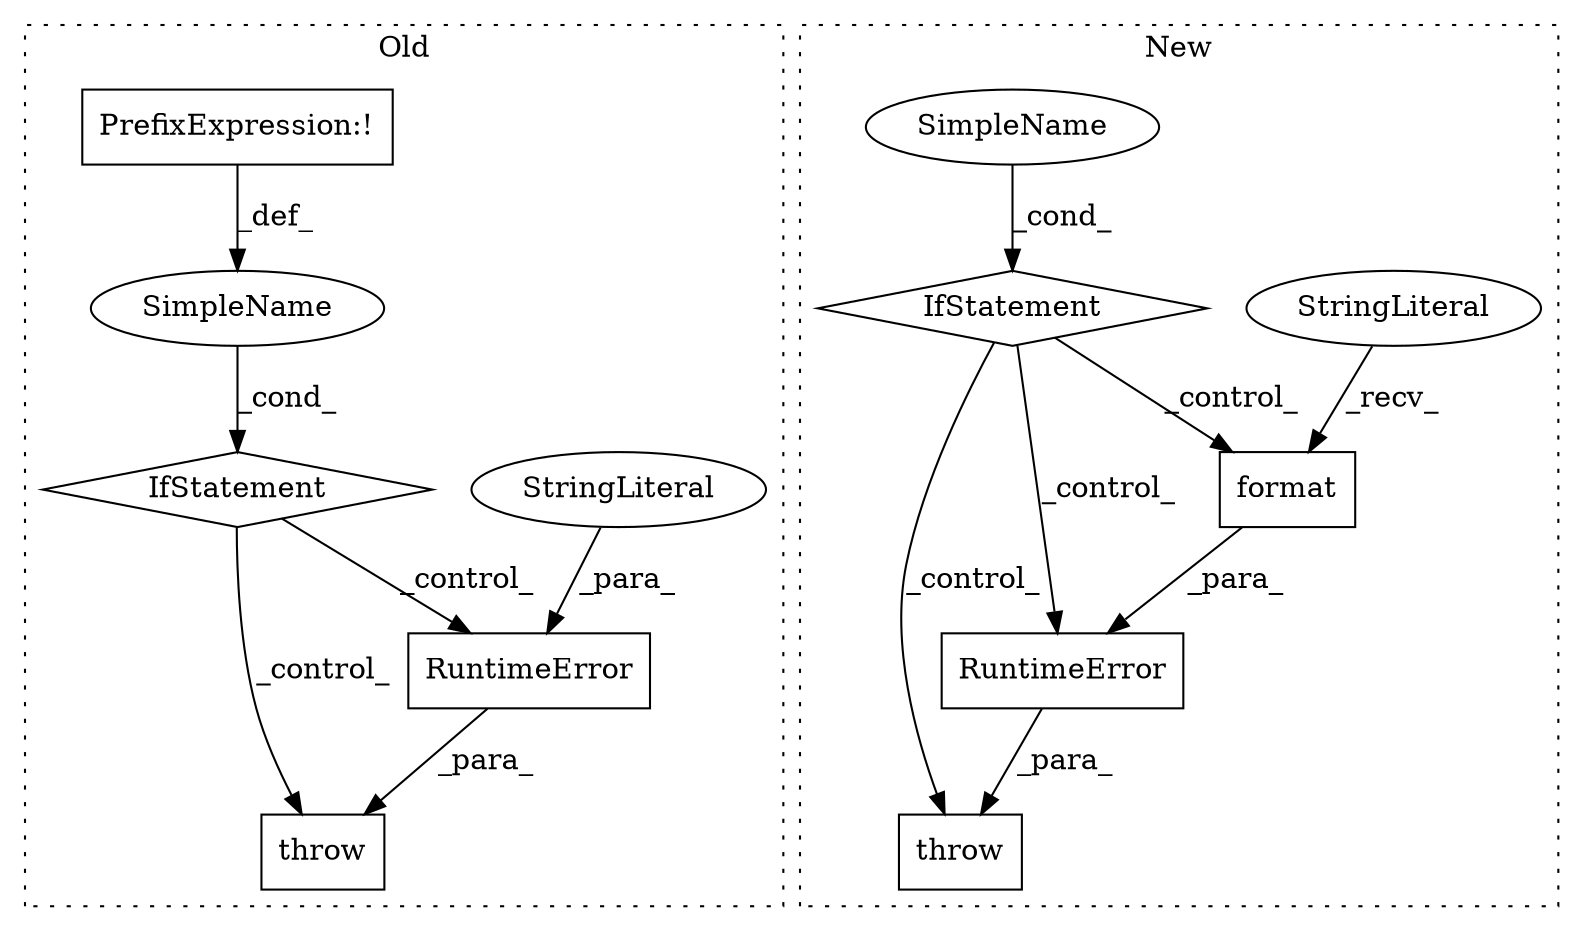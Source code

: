 digraph G {
subgraph cluster0 {
1 [label="RuntimeError" a="32" s="10093,10254" l="13,1" shape="box"];
4 [label="throw" a="53" s="10087" l="6" shape="box"];
7 [label="StringLiteral" a="45" s="10106" l="148" shape="ellipse"];
9 [label="SimpleName" a="42" s="" l="" shape="ellipse"];
10 [label="IfStatement" a="25" s="10041,10073" l="4,2" shape="diamond"];
12 [label="PrefixExpression:!" a="38" s="10045" l="1" shape="box"];
label = "Old";
style="dotted";
}
subgraph cluster1 {
2 [label="format" a="32" s="10560,10620" l="7,1" shape="box"];
3 [label="StringLiteral" a="45" s="10398" l="161" shape="ellipse"];
5 [label="throw" a="53" s="10379" l="6" shape="box"];
6 [label="RuntimeError" a="32" s="10385,10621" l="13,1" shape="box"];
8 [label="SimpleName" a="42" s="" l="" shape="ellipse"];
11 [label="IfStatement" a="25" s="10175,10367" l="4,2" shape="diamond"];
label = "New";
style="dotted";
}
1 -> 4 [label="_para_"];
2 -> 6 [label="_para_"];
3 -> 2 [label="_recv_"];
6 -> 5 [label="_para_"];
7 -> 1 [label="_para_"];
8 -> 11 [label="_cond_"];
9 -> 10 [label="_cond_"];
10 -> 1 [label="_control_"];
10 -> 4 [label="_control_"];
11 -> 5 [label="_control_"];
11 -> 6 [label="_control_"];
11 -> 2 [label="_control_"];
12 -> 9 [label="_def_"];
}